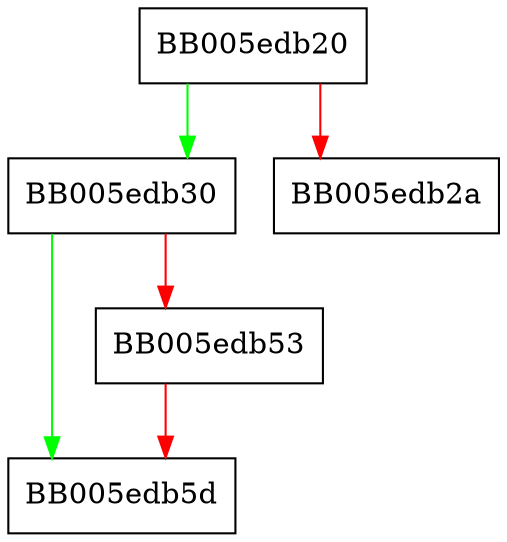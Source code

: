 digraph OPENSSL_thread_stop {
  node [shape="box"];
  graph [splines=ortho];
  BB005edb20 -> BB005edb30 [color="green"];
  BB005edb20 -> BB005edb2a [color="red"];
  BB005edb30 -> BB005edb5d [color="green"];
  BB005edb30 -> BB005edb53 [color="red"];
  BB005edb53 -> BB005edb5d [color="red"];
}